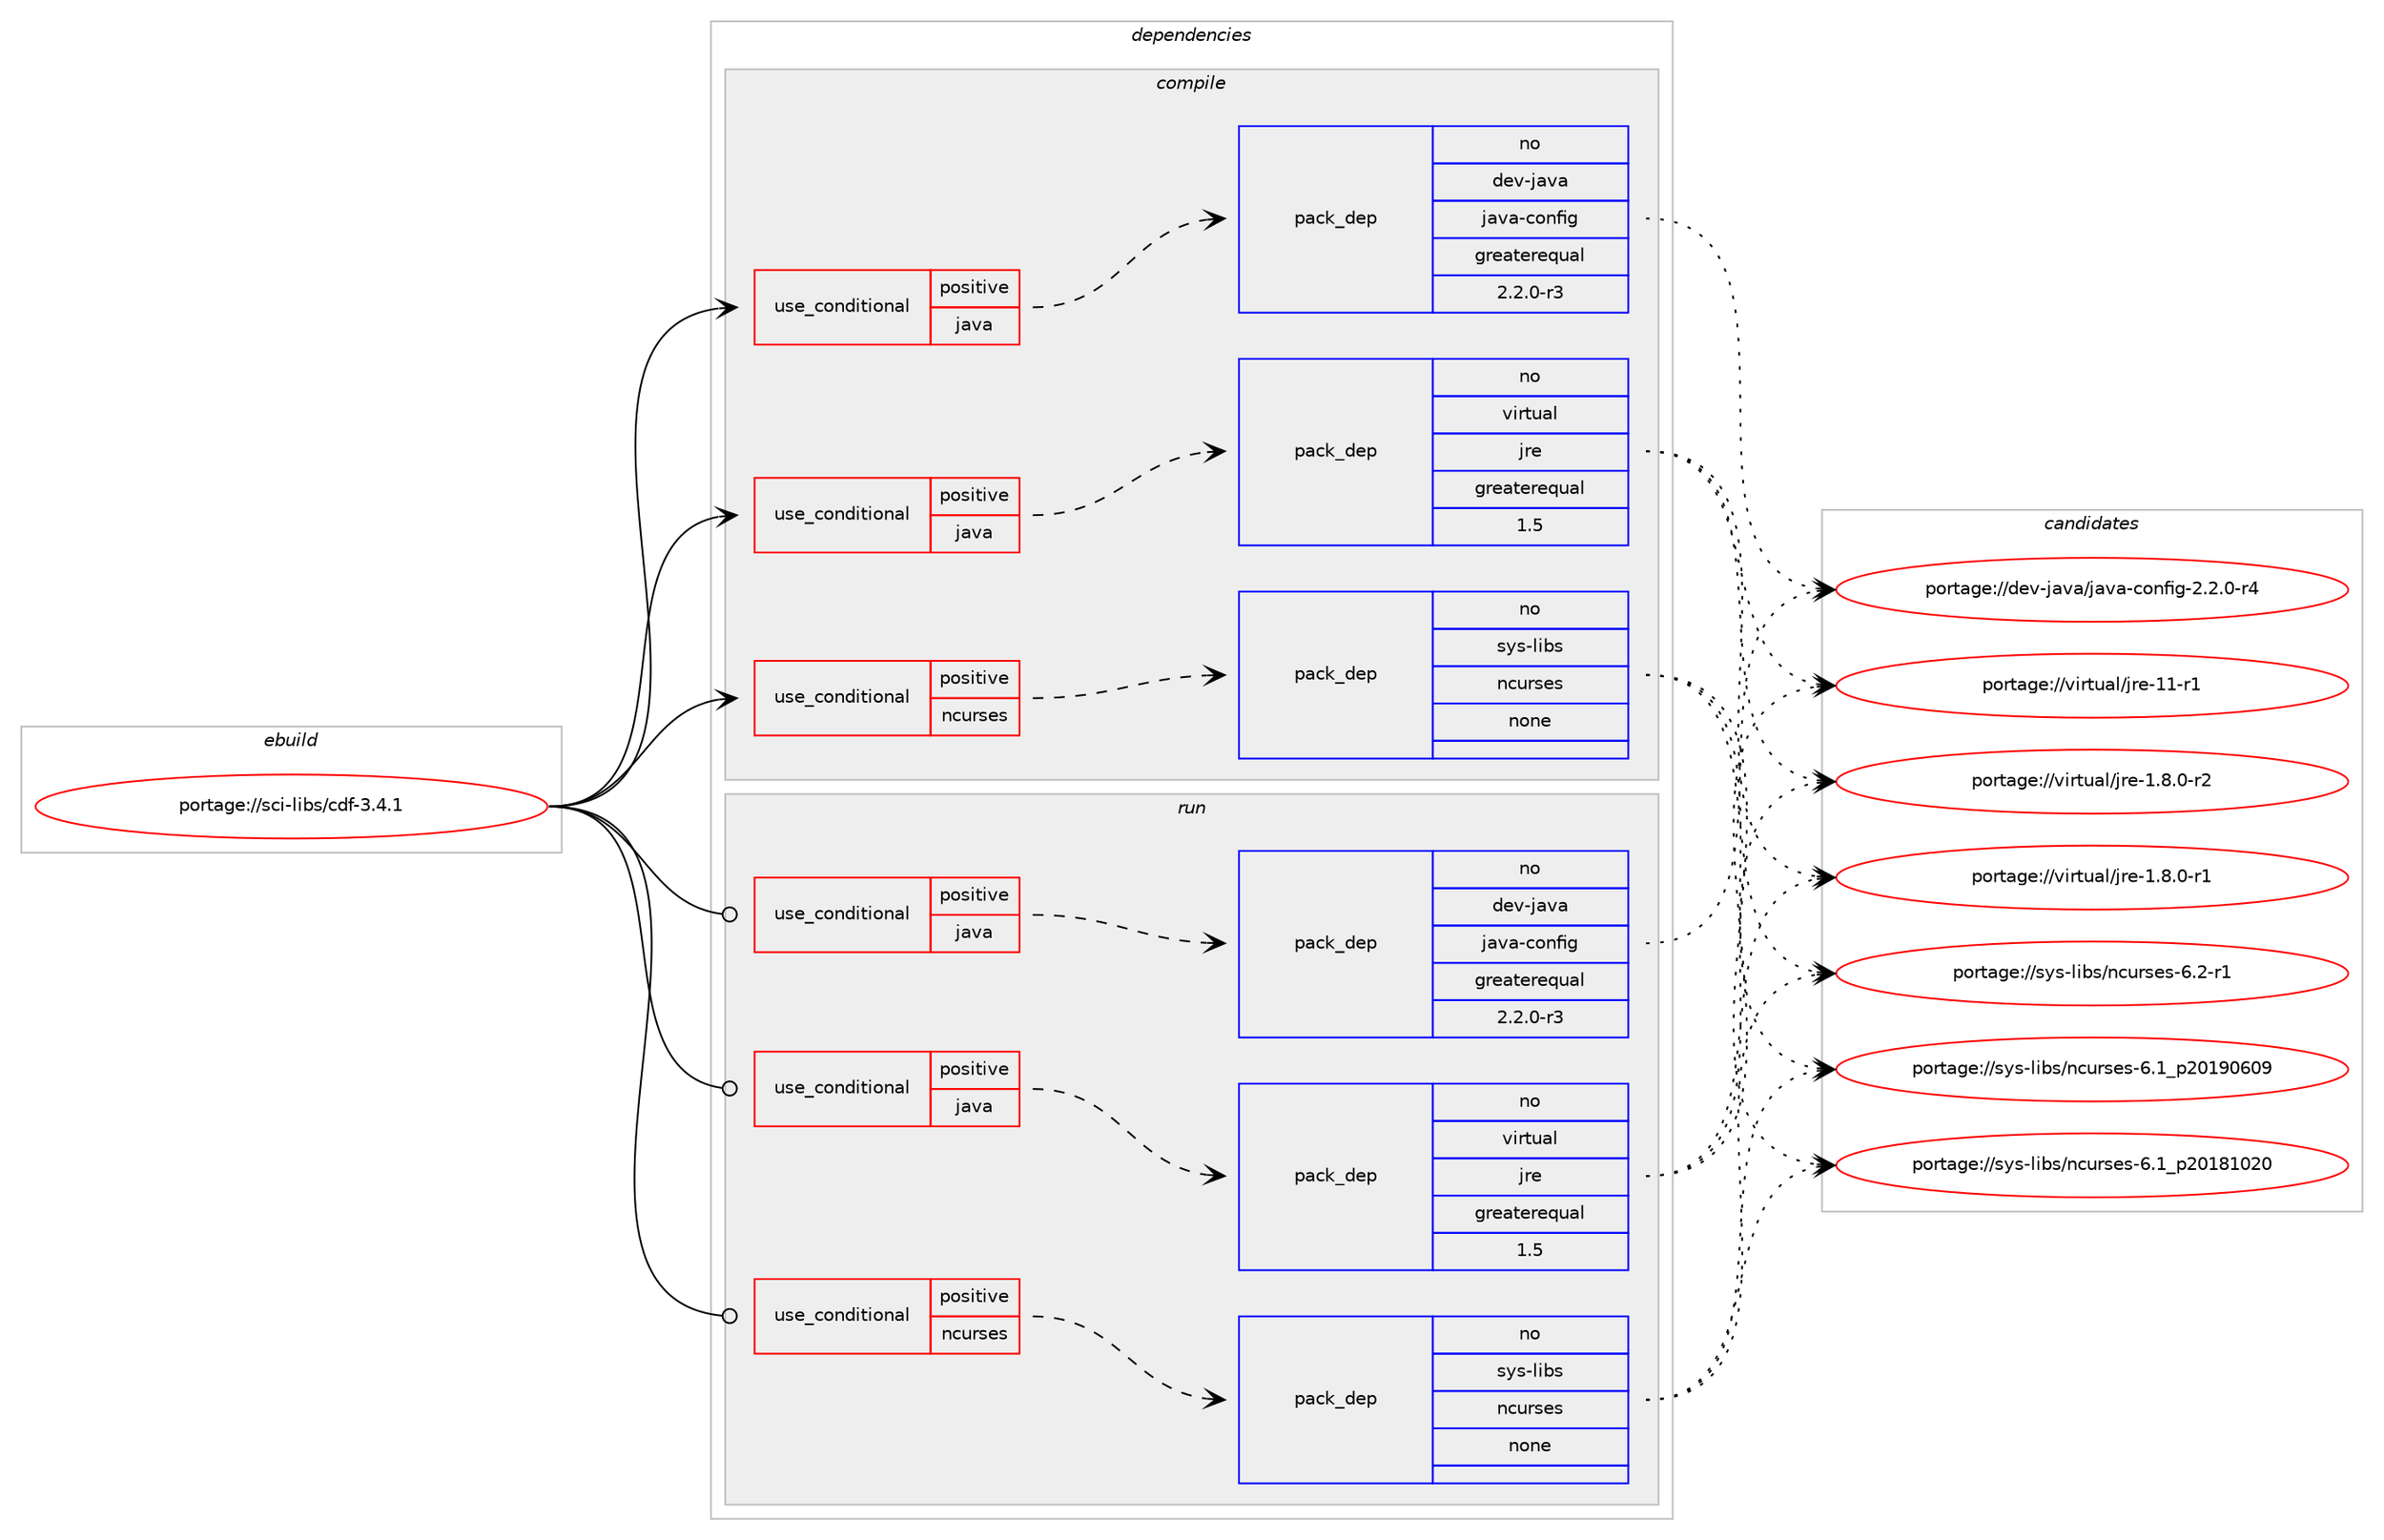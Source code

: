 digraph prolog {

# *************
# Graph options
# *************

newrank=true;
concentrate=true;
compound=true;
graph [rankdir=LR,fontname=Helvetica,fontsize=10,ranksep=1.5];#, ranksep=2.5, nodesep=0.2];
edge  [arrowhead=vee];
node  [fontname=Helvetica,fontsize=10];

# **********
# The ebuild
# **********

subgraph cluster_leftcol {
color=gray;
rank=same;
label=<<i>ebuild</i>>;
id [label="portage://sci-libs/cdf-3.4.1", color=red, width=4, href="../sci-libs/cdf-3.4.1.svg"];
}

# ****************
# The dependencies
# ****************

subgraph cluster_midcol {
color=gray;
label=<<i>dependencies</i>>;
subgraph cluster_compile {
fillcolor="#eeeeee";
style=filled;
label=<<i>compile</i>>;
subgraph cond18952 {
dependency92995 [label=<<TABLE BORDER="0" CELLBORDER="1" CELLSPACING="0" CELLPADDING="4"><TR><TD ROWSPAN="3" CELLPADDING="10">use_conditional</TD></TR><TR><TD>positive</TD></TR><TR><TD>java</TD></TR></TABLE>>, shape=none, color=red];
subgraph pack72473 {
dependency92996 [label=<<TABLE BORDER="0" CELLBORDER="1" CELLSPACING="0" CELLPADDING="4" WIDTH="220"><TR><TD ROWSPAN="6" CELLPADDING="30">pack_dep</TD></TR><TR><TD WIDTH="110">no</TD></TR><TR><TD>dev-java</TD></TR><TR><TD>java-config</TD></TR><TR><TD>greaterequal</TD></TR><TR><TD>2.2.0-r3</TD></TR></TABLE>>, shape=none, color=blue];
}
dependency92995:e -> dependency92996:w [weight=20,style="dashed",arrowhead="vee"];
}
id:e -> dependency92995:w [weight=20,style="solid",arrowhead="vee"];
subgraph cond18953 {
dependency92997 [label=<<TABLE BORDER="0" CELLBORDER="1" CELLSPACING="0" CELLPADDING="4"><TR><TD ROWSPAN="3" CELLPADDING="10">use_conditional</TD></TR><TR><TD>positive</TD></TR><TR><TD>java</TD></TR></TABLE>>, shape=none, color=red];
subgraph pack72474 {
dependency92998 [label=<<TABLE BORDER="0" CELLBORDER="1" CELLSPACING="0" CELLPADDING="4" WIDTH="220"><TR><TD ROWSPAN="6" CELLPADDING="30">pack_dep</TD></TR><TR><TD WIDTH="110">no</TD></TR><TR><TD>virtual</TD></TR><TR><TD>jre</TD></TR><TR><TD>greaterequal</TD></TR><TR><TD>1.5</TD></TR></TABLE>>, shape=none, color=blue];
}
dependency92997:e -> dependency92998:w [weight=20,style="dashed",arrowhead="vee"];
}
id:e -> dependency92997:w [weight=20,style="solid",arrowhead="vee"];
subgraph cond18954 {
dependency92999 [label=<<TABLE BORDER="0" CELLBORDER="1" CELLSPACING="0" CELLPADDING="4"><TR><TD ROWSPAN="3" CELLPADDING="10">use_conditional</TD></TR><TR><TD>positive</TD></TR><TR><TD>ncurses</TD></TR></TABLE>>, shape=none, color=red];
subgraph pack72475 {
dependency93000 [label=<<TABLE BORDER="0" CELLBORDER="1" CELLSPACING="0" CELLPADDING="4" WIDTH="220"><TR><TD ROWSPAN="6" CELLPADDING="30">pack_dep</TD></TR><TR><TD WIDTH="110">no</TD></TR><TR><TD>sys-libs</TD></TR><TR><TD>ncurses</TD></TR><TR><TD>none</TD></TR><TR><TD></TD></TR></TABLE>>, shape=none, color=blue];
}
dependency92999:e -> dependency93000:w [weight=20,style="dashed",arrowhead="vee"];
}
id:e -> dependency92999:w [weight=20,style="solid",arrowhead="vee"];
}
subgraph cluster_compileandrun {
fillcolor="#eeeeee";
style=filled;
label=<<i>compile and run</i>>;
}
subgraph cluster_run {
fillcolor="#eeeeee";
style=filled;
label=<<i>run</i>>;
subgraph cond18955 {
dependency93001 [label=<<TABLE BORDER="0" CELLBORDER="1" CELLSPACING="0" CELLPADDING="4"><TR><TD ROWSPAN="3" CELLPADDING="10">use_conditional</TD></TR><TR><TD>positive</TD></TR><TR><TD>java</TD></TR></TABLE>>, shape=none, color=red];
subgraph pack72476 {
dependency93002 [label=<<TABLE BORDER="0" CELLBORDER="1" CELLSPACING="0" CELLPADDING="4" WIDTH="220"><TR><TD ROWSPAN="6" CELLPADDING="30">pack_dep</TD></TR><TR><TD WIDTH="110">no</TD></TR><TR><TD>dev-java</TD></TR><TR><TD>java-config</TD></TR><TR><TD>greaterequal</TD></TR><TR><TD>2.2.0-r3</TD></TR></TABLE>>, shape=none, color=blue];
}
dependency93001:e -> dependency93002:w [weight=20,style="dashed",arrowhead="vee"];
}
id:e -> dependency93001:w [weight=20,style="solid",arrowhead="odot"];
subgraph cond18956 {
dependency93003 [label=<<TABLE BORDER="0" CELLBORDER="1" CELLSPACING="0" CELLPADDING="4"><TR><TD ROWSPAN="3" CELLPADDING="10">use_conditional</TD></TR><TR><TD>positive</TD></TR><TR><TD>java</TD></TR></TABLE>>, shape=none, color=red];
subgraph pack72477 {
dependency93004 [label=<<TABLE BORDER="0" CELLBORDER="1" CELLSPACING="0" CELLPADDING="4" WIDTH="220"><TR><TD ROWSPAN="6" CELLPADDING="30">pack_dep</TD></TR><TR><TD WIDTH="110">no</TD></TR><TR><TD>virtual</TD></TR><TR><TD>jre</TD></TR><TR><TD>greaterequal</TD></TR><TR><TD>1.5</TD></TR></TABLE>>, shape=none, color=blue];
}
dependency93003:e -> dependency93004:w [weight=20,style="dashed",arrowhead="vee"];
}
id:e -> dependency93003:w [weight=20,style="solid",arrowhead="odot"];
subgraph cond18957 {
dependency93005 [label=<<TABLE BORDER="0" CELLBORDER="1" CELLSPACING="0" CELLPADDING="4"><TR><TD ROWSPAN="3" CELLPADDING="10">use_conditional</TD></TR><TR><TD>positive</TD></TR><TR><TD>ncurses</TD></TR></TABLE>>, shape=none, color=red];
subgraph pack72478 {
dependency93006 [label=<<TABLE BORDER="0" CELLBORDER="1" CELLSPACING="0" CELLPADDING="4" WIDTH="220"><TR><TD ROWSPAN="6" CELLPADDING="30">pack_dep</TD></TR><TR><TD WIDTH="110">no</TD></TR><TR><TD>sys-libs</TD></TR><TR><TD>ncurses</TD></TR><TR><TD>none</TD></TR><TR><TD></TD></TR></TABLE>>, shape=none, color=blue];
}
dependency93005:e -> dependency93006:w [weight=20,style="dashed",arrowhead="vee"];
}
id:e -> dependency93005:w [weight=20,style="solid",arrowhead="odot"];
}
}

# **************
# The candidates
# **************

subgraph cluster_choices {
rank=same;
color=gray;
label=<<i>candidates</i>>;

subgraph choice72473 {
color=black;
nodesep=1;
choice10010111845106971189747106971189745991111101021051034550465046484511452 [label="portage://dev-java/java-config-2.2.0-r4", color=red, width=4,href="../dev-java/java-config-2.2.0-r4.svg"];
dependency92996:e -> choice10010111845106971189747106971189745991111101021051034550465046484511452:w [style=dotted,weight="100"];
}
subgraph choice72474 {
color=black;
nodesep=1;
choice11810511411611797108471061141014549494511449 [label="portage://virtual/jre-11-r1", color=red, width=4,href="../virtual/jre-11-r1.svg"];
choice11810511411611797108471061141014549465646484511450 [label="portage://virtual/jre-1.8.0-r2", color=red, width=4,href="../virtual/jre-1.8.0-r2.svg"];
choice11810511411611797108471061141014549465646484511449 [label="portage://virtual/jre-1.8.0-r1", color=red, width=4,href="../virtual/jre-1.8.0-r1.svg"];
dependency92998:e -> choice11810511411611797108471061141014549494511449:w [style=dotted,weight="100"];
dependency92998:e -> choice11810511411611797108471061141014549465646484511450:w [style=dotted,weight="100"];
dependency92998:e -> choice11810511411611797108471061141014549465646484511449:w [style=dotted,weight="100"];
}
subgraph choice72475 {
color=black;
nodesep=1;
choice11512111545108105981154711099117114115101115455446504511449 [label="portage://sys-libs/ncurses-6.2-r1", color=red, width=4,href="../sys-libs/ncurses-6.2-r1.svg"];
choice1151211154510810598115471109911711411510111545544649951125048495748544857 [label="portage://sys-libs/ncurses-6.1_p20190609", color=red, width=4,href="../sys-libs/ncurses-6.1_p20190609.svg"];
choice1151211154510810598115471109911711411510111545544649951125048495649485048 [label="portage://sys-libs/ncurses-6.1_p20181020", color=red, width=4,href="../sys-libs/ncurses-6.1_p20181020.svg"];
dependency93000:e -> choice11512111545108105981154711099117114115101115455446504511449:w [style=dotted,weight="100"];
dependency93000:e -> choice1151211154510810598115471109911711411510111545544649951125048495748544857:w [style=dotted,weight="100"];
dependency93000:e -> choice1151211154510810598115471109911711411510111545544649951125048495649485048:w [style=dotted,weight="100"];
}
subgraph choice72476 {
color=black;
nodesep=1;
choice10010111845106971189747106971189745991111101021051034550465046484511452 [label="portage://dev-java/java-config-2.2.0-r4", color=red, width=4,href="../dev-java/java-config-2.2.0-r4.svg"];
dependency93002:e -> choice10010111845106971189747106971189745991111101021051034550465046484511452:w [style=dotted,weight="100"];
}
subgraph choice72477 {
color=black;
nodesep=1;
choice11810511411611797108471061141014549494511449 [label="portage://virtual/jre-11-r1", color=red, width=4,href="../virtual/jre-11-r1.svg"];
choice11810511411611797108471061141014549465646484511450 [label="portage://virtual/jre-1.8.0-r2", color=red, width=4,href="../virtual/jre-1.8.0-r2.svg"];
choice11810511411611797108471061141014549465646484511449 [label="portage://virtual/jre-1.8.0-r1", color=red, width=4,href="../virtual/jre-1.8.0-r1.svg"];
dependency93004:e -> choice11810511411611797108471061141014549494511449:w [style=dotted,weight="100"];
dependency93004:e -> choice11810511411611797108471061141014549465646484511450:w [style=dotted,weight="100"];
dependency93004:e -> choice11810511411611797108471061141014549465646484511449:w [style=dotted,weight="100"];
}
subgraph choice72478 {
color=black;
nodesep=1;
choice11512111545108105981154711099117114115101115455446504511449 [label="portage://sys-libs/ncurses-6.2-r1", color=red, width=4,href="../sys-libs/ncurses-6.2-r1.svg"];
choice1151211154510810598115471109911711411510111545544649951125048495748544857 [label="portage://sys-libs/ncurses-6.1_p20190609", color=red, width=4,href="../sys-libs/ncurses-6.1_p20190609.svg"];
choice1151211154510810598115471109911711411510111545544649951125048495649485048 [label="portage://sys-libs/ncurses-6.1_p20181020", color=red, width=4,href="../sys-libs/ncurses-6.1_p20181020.svg"];
dependency93006:e -> choice11512111545108105981154711099117114115101115455446504511449:w [style=dotted,weight="100"];
dependency93006:e -> choice1151211154510810598115471109911711411510111545544649951125048495748544857:w [style=dotted,weight="100"];
dependency93006:e -> choice1151211154510810598115471109911711411510111545544649951125048495649485048:w [style=dotted,weight="100"];
}
}

}
